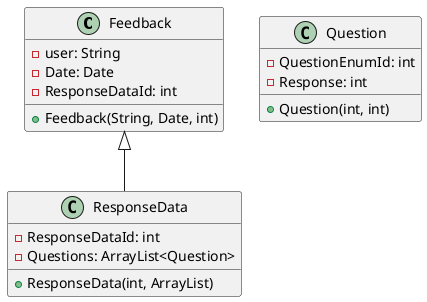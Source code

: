 @startuml
class Feedback{
-user: String
-Date: Date
-ResponseDataId: int
+Feedback(String, Date, int)
}

class ResponseData{
-ResponseDataId: int
-Questions: ArrayList<Question>
+ResponseData(int, ArrayList)
}

class Question{
-QuestionEnumId: int
-Response: int
+Question(int, int)
}

Feedback <|-- ResponseData
@enduml